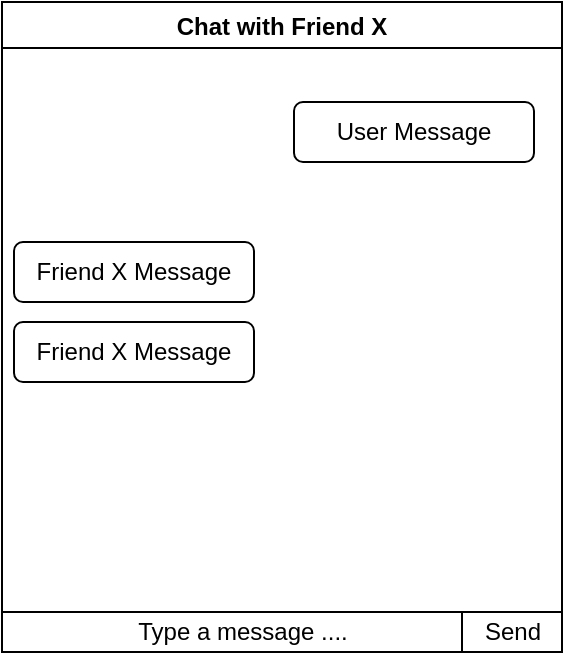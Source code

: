 <mxfile version="17.4.5" type="device"><diagram id="1VE8p3s1F_uQGTJf5K_I" name="Page-1"><mxGraphModel dx="942" dy="674" grid="1" gridSize="10" guides="1" tooltips="1" connect="1" arrows="1" fold="1" page="1" pageScale="1" pageWidth="827" pageHeight="1169" math="0" shadow="0"><root><mxCell id="0"/><mxCell id="1" parent="0"/><mxCell id="steTB4rGqhbDJQz4hgzf-18" value="Chat with Friend X" style="swimlane;" vertex="1" parent="1"><mxGeometry x="274" y="110" width="280" height="325" as="geometry"/></mxCell><mxCell id="steTB4rGqhbDJQz4hgzf-22" value="" style="verticalLabelPosition=bottom;verticalAlign=top;html=1;shape=mxgraph.basic.rect;fillColor2=none;strokeWidth=1;size=20;indent=5;" vertex="1" parent="steTB4rGqhbDJQz4hgzf-18"><mxGeometry y="305" width="230" height="20" as="geometry"/></mxCell><mxCell id="steTB4rGqhbDJQz4hgzf-23" value="" style="verticalLabelPosition=bottom;verticalAlign=top;html=1;shape=mxgraph.basic.rect;fillColor2=none;strokeWidth=1;size=20;indent=5;" vertex="1" parent="steTB4rGqhbDJQz4hgzf-18"><mxGeometry x="230" y="305" width="50" height="20" as="geometry"/></mxCell><mxCell id="steTB4rGqhbDJQz4hgzf-24" value="Type a message ...." style="text;html=1;align=center;verticalAlign=middle;resizable=0;points=[];autosize=1;strokeColor=none;fillColor=none;" vertex="1" parent="steTB4rGqhbDJQz4hgzf-18"><mxGeometry x="60" y="305" width="120" height="20" as="geometry"/></mxCell><mxCell id="steTB4rGqhbDJQz4hgzf-25" value="Send" style="text;html=1;align=center;verticalAlign=middle;resizable=0;points=[];autosize=1;strokeColor=none;fillColor=none;" vertex="1" parent="steTB4rGqhbDJQz4hgzf-18"><mxGeometry x="235" y="305" width="40" height="20" as="geometry"/></mxCell><mxCell id="steTB4rGqhbDJQz4hgzf-26" value="User Message" style="rounded=1;whiteSpace=wrap;html=1;" vertex="1" parent="steTB4rGqhbDJQz4hgzf-18"><mxGeometry x="146" y="50" width="120" height="30" as="geometry"/></mxCell><mxCell id="steTB4rGqhbDJQz4hgzf-27" value="Friend X Message" style="rounded=1;whiteSpace=wrap;html=1;" vertex="1" parent="steTB4rGqhbDJQz4hgzf-18"><mxGeometry x="6" y="120" width="120" height="30" as="geometry"/></mxCell><mxCell id="steTB4rGqhbDJQz4hgzf-28" value="Friend X Message" style="rounded=1;whiteSpace=wrap;html=1;" vertex="1" parent="steTB4rGqhbDJQz4hgzf-18"><mxGeometry x="6" y="160" width="120" height="30" as="geometry"/></mxCell></root></mxGraphModel></diagram></mxfile>
